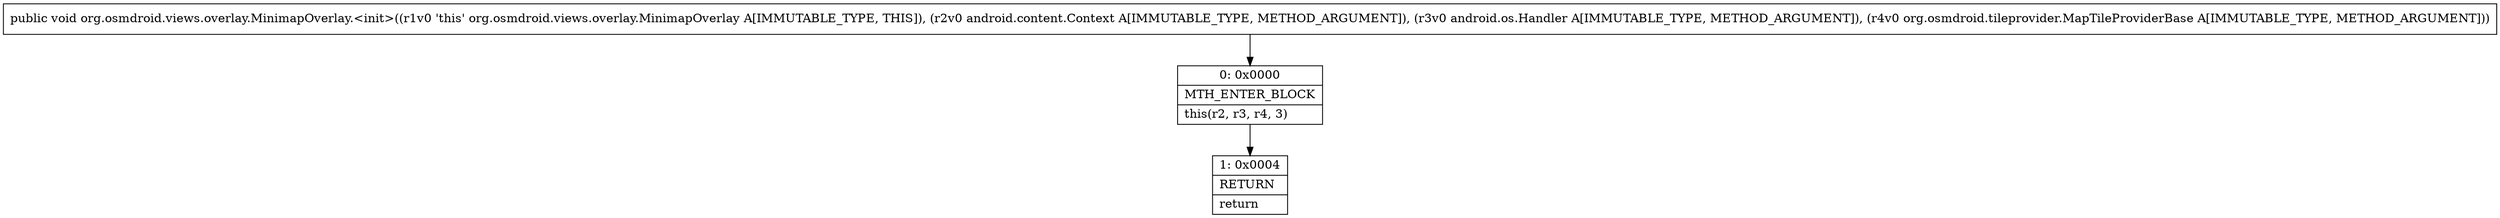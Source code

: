 digraph "CFG fororg.osmdroid.views.overlay.MinimapOverlay.\<init\>(Landroid\/content\/Context;Landroid\/os\/Handler;Lorg\/osmdroid\/tileprovider\/MapTileProviderBase;)V" {
Node_0 [shape=record,label="{0\:\ 0x0000|MTH_ENTER_BLOCK\l|this(r2, r3, r4, 3)\l}"];
Node_1 [shape=record,label="{1\:\ 0x0004|RETURN\l|return\l}"];
MethodNode[shape=record,label="{public void org.osmdroid.views.overlay.MinimapOverlay.\<init\>((r1v0 'this' org.osmdroid.views.overlay.MinimapOverlay A[IMMUTABLE_TYPE, THIS]), (r2v0 android.content.Context A[IMMUTABLE_TYPE, METHOD_ARGUMENT]), (r3v0 android.os.Handler A[IMMUTABLE_TYPE, METHOD_ARGUMENT]), (r4v0 org.osmdroid.tileprovider.MapTileProviderBase A[IMMUTABLE_TYPE, METHOD_ARGUMENT])) }"];
MethodNode -> Node_0;
Node_0 -> Node_1;
}

